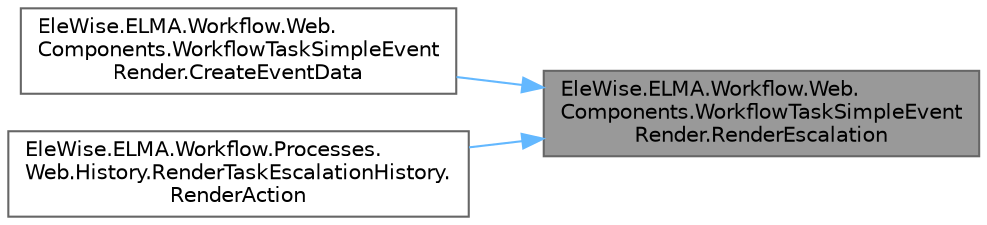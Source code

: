 digraph "EleWise.ELMA.Workflow.Web.Components.WorkflowTaskSimpleEventRender.RenderEscalation"
{
 // LATEX_PDF_SIZE
  bgcolor="transparent";
  edge [fontname=Helvetica,fontsize=10,labelfontname=Helvetica,labelfontsize=10];
  node [fontname=Helvetica,fontsize=10,shape=box,height=0.2,width=0.4];
  rankdir="RL";
  Node1 [id="Node000001",label="EleWise.ELMA.Workflow.Web.\lComponents.WorkflowTaskSimpleEvent\lRender.RenderEscalation",height=0.2,width=0.4,color="gray40", fillcolor="grey60", style="filled", fontcolor="black",tooltip="По эскалации"];
  Node1 -> Node2 [id="edge1_Node000001_Node000002",dir="back",color="steelblue1",style="solid",tooltip=" "];
  Node2 [id="Node000002",label="EleWise.ELMA.Workflow.Web.\lComponents.WorkflowTaskSimpleEvent\lRender.CreateEventData",height=0.2,width=0.4,color="grey40", fillcolor="white", style="filled",URL="$class_ele_wise_1_1_e_l_m_a_1_1_workflow_1_1_web_1_1_components_1_1_workflow_task_simple_event_render.html#abf47ece4b3ee36062a9e801be08454f6",tooltip="Получить модель данных для элемента отображения истории"];
  Node1 -> Node3 [id="edge2_Node000001_Node000003",dir="back",color="steelblue1",style="solid",tooltip=" "];
  Node3 [id="Node000003",label="EleWise.ELMA.Workflow.Processes.\lWeb.History.RenderTaskEscalationHistory.\lRenderAction",height=0.2,width=0.4,color="grey40", fillcolor="white", style="filled",URL="$class_ele_wise_1_1_e_l_m_a_1_1_workflow_1_1_processes_1_1_web_1_1_history_1_1_render_task_escalation_history.html#aff407790c2809660d47e2acb71903bad",tooltip="Срендерить"];
}

